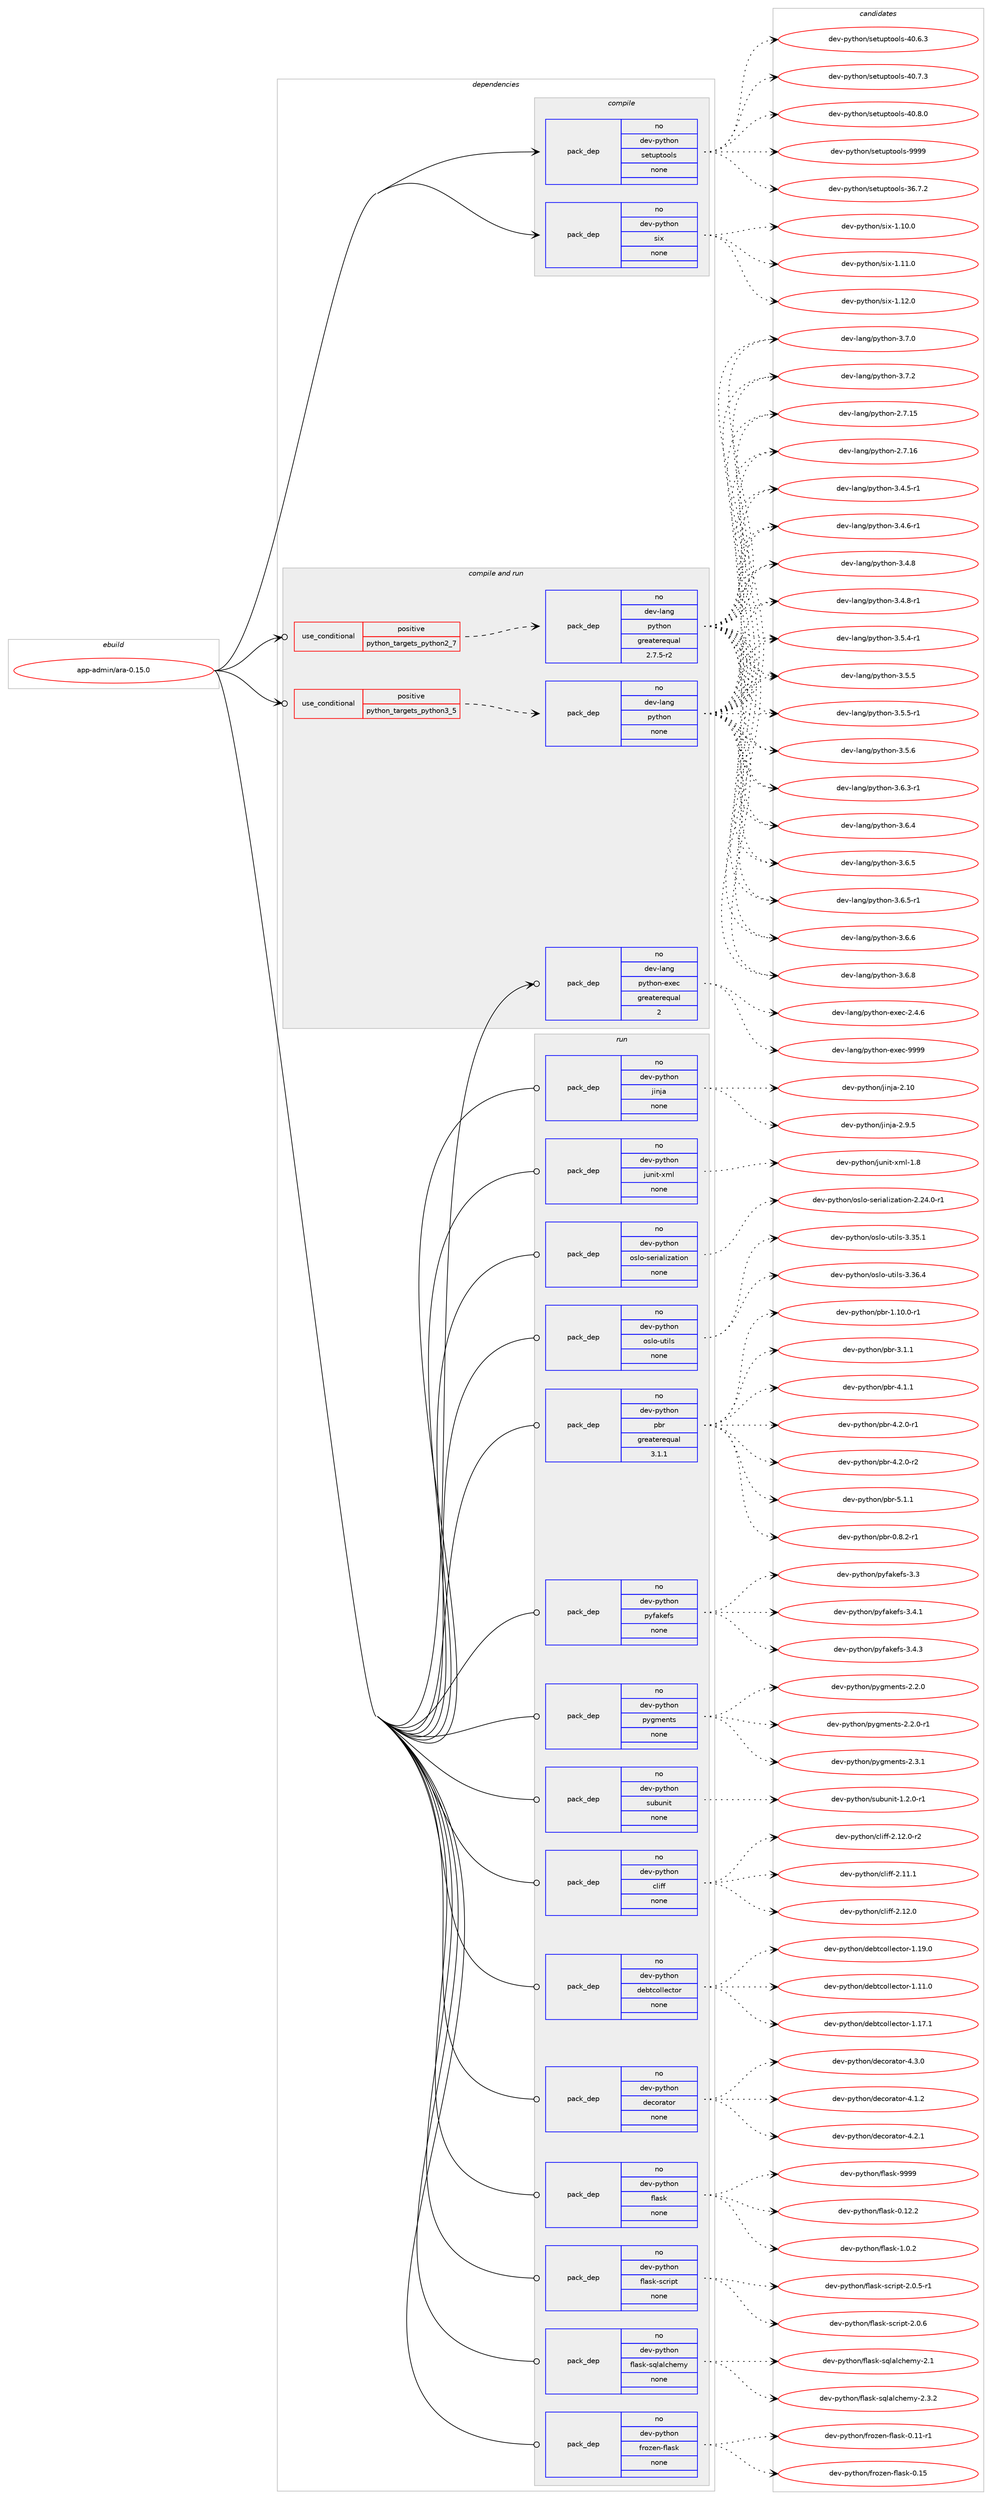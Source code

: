 digraph prolog {

# *************
# Graph options
# *************

newrank=true;
concentrate=true;
compound=true;
graph [rankdir=LR,fontname=Helvetica,fontsize=10,ranksep=1.5];#, ranksep=2.5, nodesep=0.2];
edge  [arrowhead=vee];
node  [fontname=Helvetica,fontsize=10];

# **********
# The ebuild
# **********

subgraph cluster_leftcol {
color=gray;
rank=same;
label=<<i>ebuild</i>>;
id [label="app-admin/ara-0.15.0", color=red, width=4, href="../app-admin/ara-0.15.0.svg"];
}

# ****************
# The dependencies
# ****************

subgraph cluster_midcol {
color=gray;
label=<<i>dependencies</i>>;
subgraph cluster_compile {
fillcolor="#eeeeee";
style=filled;
label=<<i>compile</i>>;
subgraph pack899755 {
dependency1263937 [label=<<TABLE BORDER="0" CELLBORDER="1" CELLSPACING="0" CELLPADDING="4" WIDTH="220"><TR><TD ROWSPAN="6" CELLPADDING="30">pack_dep</TD></TR><TR><TD WIDTH="110">no</TD></TR><TR><TD>dev-python</TD></TR><TR><TD>setuptools</TD></TR><TR><TD>none</TD></TR><TR><TD></TD></TR></TABLE>>, shape=none, color=blue];
}
id:e -> dependency1263937:w [weight=20,style="solid",arrowhead="vee"];
subgraph pack899756 {
dependency1263938 [label=<<TABLE BORDER="0" CELLBORDER="1" CELLSPACING="0" CELLPADDING="4" WIDTH="220"><TR><TD ROWSPAN="6" CELLPADDING="30">pack_dep</TD></TR><TR><TD WIDTH="110">no</TD></TR><TR><TD>dev-python</TD></TR><TR><TD>six</TD></TR><TR><TD>none</TD></TR><TR><TD></TD></TR></TABLE>>, shape=none, color=blue];
}
id:e -> dependency1263938:w [weight=20,style="solid",arrowhead="vee"];
}
subgraph cluster_compileandrun {
fillcolor="#eeeeee";
style=filled;
label=<<i>compile and run</i>>;
subgraph cond344609 {
dependency1263939 [label=<<TABLE BORDER="0" CELLBORDER="1" CELLSPACING="0" CELLPADDING="4"><TR><TD ROWSPAN="3" CELLPADDING="10">use_conditional</TD></TR><TR><TD>positive</TD></TR><TR><TD>python_targets_python2_7</TD></TR></TABLE>>, shape=none, color=red];
subgraph pack899757 {
dependency1263940 [label=<<TABLE BORDER="0" CELLBORDER="1" CELLSPACING="0" CELLPADDING="4" WIDTH="220"><TR><TD ROWSPAN="6" CELLPADDING="30">pack_dep</TD></TR><TR><TD WIDTH="110">no</TD></TR><TR><TD>dev-lang</TD></TR><TR><TD>python</TD></TR><TR><TD>greaterequal</TD></TR><TR><TD>2.7.5-r2</TD></TR></TABLE>>, shape=none, color=blue];
}
dependency1263939:e -> dependency1263940:w [weight=20,style="dashed",arrowhead="vee"];
}
id:e -> dependency1263939:w [weight=20,style="solid",arrowhead="odotvee"];
subgraph cond344610 {
dependency1263941 [label=<<TABLE BORDER="0" CELLBORDER="1" CELLSPACING="0" CELLPADDING="4"><TR><TD ROWSPAN="3" CELLPADDING="10">use_conditional</TD></TR><TR><TD>positive</TD></TR><TR><TD>python_targets_python3_5</TD></TR></TABLE>>, shape=none, color=red];
subgraph pack899758 {
dependency1263942 [label=<<TABLE BORDER="0" CELLBORDER="1" CELLSPACING="0" CELLPADDING="4" WIDTH="220"><TR><TD ROWSPAN="6" CELLPADDING="30">pack_dep</TD></TR><TR><TD WIDTH="110">no</TD></TR><TR><TD>dev-lang</TD></TR><TR><TD>python</TD></TR><TR><TD>none</TD></TR><TR><TD></TD></TR></TABLE>>, shape=none, color=blue];
}
dependency1263941:e -> dependency1263942:w [weight=20,style="dashed",arrowhead="vee"];
}
id:e -> dependency1263941:w [weight=20,style="solid",arrowhead="odotvee"];
subgraph pack899759 {
dependency1263943 [label=<<TABLE BORDER="0" CELLBORDER="1" CELLSPACING="0" CELLPADDING="4" WIDTH="220"><TR><TD ROWSPAN="6" CELLPADDING="30">pack_dep</TD></TR><TR><TD WIDTH="110">no</TD></TR><TR><TD>dev-lang</TD></TR><TR><TD>python-exec</TD></TR><TR><TD>greaterequal</TD></TR><TR><TD>2</TD></TR></TABLE>>, shape=none, color=blue];
}
id:e -> dependency1263943:w [weight=20,style="solid",arrowhead="odotvee"];
}
subgraph cluster_run {
fillcolor="#eeeeee";
style=filled;
label=<<i>run</i>>;
subgraph pack899760 {
dependency1263944 [label=<<TABLE BORDER="0" CELLBORDER="1" CELLSPACING="0" CELLPADDING="4" WIDTH="220"><TR><TD ROWSPAN="6" CELLPADDING="30">pack_dep</TD></TR><TR><TD WIDTH="110">no</TD></TR><TR><TD>dev-python</TD></TR><TR><TD>cliff</TD></TR><TR><TD>none</TD></TR><TR><TD></TD></TR></TABLE>>, shape=none, color=blue];
}
id:e -> dependency1263944:w [weight=20,style="solid",arrowhead="odot"];
subgraph pack899761 {
dependency1263945 [label=<<TABLE BORDER="0" CELLBORDER="1" CELLSPACING="0" CELLPADDING="4" WIDTH="220"><TR><TD ROWSPAN="6" CELLPADDING="30">pack_dep</TD></TR><TR><TD WIDTH="110">no</TD></TR><TR><TD>dev-python</TD></TR><TR><TD>debtcollector</TD></TR><TR><TD>none</TD></TR><TR><TD></TD></TR></TABLE>>, shape=none, color=blue];
}
id:e -> dependency1263945:w [weight=20,style="solid",arrowhead="odot"];
subgraph pack899762 {
dependency1263946 [label=<<TABLE BORDER="0" CELLBORDER="1" CELLSPACING="0" CELLPADDING="4" WIDTH="220"><TR><TD ROWSPAN="6" CELLPADDING="30">pack_dep</TD></TR><TR><TD WIDTH="110">no</TD></TR><TR><TD>dev-python</TD></TR><TR><TD>decorator</TD></TR><TR><TD>none</TD></TR><TR><TD></TD></TR></TABLE>>, shape=none, color=blue];
}
id:e -> dependency1263946:w [weight=20,style="solid",arrowhead="odot"];
subgraph pack899763 {
dependency1263947 [label=<<TABLE BORDER="0" CELLBORDER="1" CELLSPACING="0" CELLPADDING="4" WIDTH="220"><TR><TD ROWSPAN="6" CELLPADDING="30">pack_dep</TD></TR><TR><TD WIDTH="110">no</TD></TR><TR><TD>dev-python</TD></TR><TR><TD>flask</TD></TR><TR><TD>none</TD></TR><TR><TD></TD></TR></TABLE>>, shape=none, color=blue];
}
id:e -> dependency1263947:w [weight=20,style="solid",arrowhead="odot"];
subgraph pack899764 {
dependency1263948 [label=<<TABLE BORDER="0" CELLBORDER="1" CELLSPACING="0" CELLPADDING="4" WIDTH="220"><TR><TD ROWSPAN="6" CELLPADDING="30">pack_dep</TD></TR><TR><TD WIDTH="110">no</TD></TR><TR><TD>dev-python</TD></TR><TR><TD>flask-script</TD></TR><TR><TD>none</TD></TR><TR><TD></TD></TR></TABLE>>, shape=none, color=blue];
}
id:e -> dependency1263948:w [weight=20,style="solid",arrowhead="odot"];
subgraph pack899765 {
dependency1263949 [label=<<TABLE BORDER="0" CELLBORDER="1" CELLSPACING="0" CELLPADDING="4" WIDTH="220"><TR><TD ROWSPAN="6" CELLPADDING="30">pack_dep</TD></TR><TR><TD WIDTH="110">no</TD></TR><TR><TD>dev-python</TD></TR><TR><TD>flask-sqlalchemy</TD></TR><TR><TD>none</TD></TR><TR><TD></TD></TR></TABLE>>, shape=none, color=blue];
}
id:e -> dependency1263949:w [weight=20,style="solid",arrowhead="odot"];
subgraph pack899766 {
dependency1263950 [label=<<TABLE BORDER="0" CELLBORDER="1" CELLSPACING="0" CELLPADDING="4" WIDTH="220"><TR><TD ROWSPAN="6" CELLPADDING="30">pack_dep</TD></TR><TR><TD WIDTH="110">no</TD></TR><TR><TD>dev-python</TD></TR><TR><TD>frozen-flask</TD></TR><TR><TD>none</TD></TR><TR><TD></TD></TR></TABLE>>, shape=none, color=blue];
}
id:e -> dependency1263950:w [weight=20,style="solid",arrowhead="odot"];
subgraph pack899767 {
dependency1263951 [label=<<TABLE BORDER="0" CELLBORDER="1" CELLSPACING="0" CELLPADDING="4" WIDTH="220"><TR><TD ROWSPAN="6" CELLPADDING="30">pack_dep</TD></TR><TR><TD WIDTH="110">no</TD></TR><TR><TD>dev-python</TD></TR><TR><TD>jinja</TD></TR><TR><TD>none</TD></TR><TR><TD></TD></TR></TABLE>>, shape=none, color=blue];
}
id:e -> dependency1263951:w [weight=20,style="solid",arrowhead="odot"];
subgraph pack899768 {
dependency1263952 [label=<<TABLE BORDER="0" CELLBORDER="1" CELLSPACING="0" CELLPADDING="4" WIDTH="220"><TR><TD ROWSPAN="6" CELLPADDING="30">pack_dep</TD></TR><TR><TD WIDTH="110">no</TD></TR><TR><TD>dev-python</TD></TR><TR><TD>junit-xml</TD></TR><TR><TD>none</TD></TR><TR><TD></TD></TR></TABLE>>, shape=none, color=blue];
}
id:e -> dependency1263952:w [weight=20,style="solid",arrowhead="odot"];
subgraph pack899769 {
dependency1263953 [label=<<TABLE BORDER="0" CELLBORDER="1" CELLSPACING="0" CELLPADDING="4" WIDTH="220"><TR><TD ROWSPAN="6" CELLPADDING="30">pack_dep</TD></TR><TR><TD WIDTH="110">no</TD></TR><TR><TD>dev-python</TD></TR><TR><TD>oslo-serialization</TD></TR><TR><TD>none</TD></TR><TR><TD></TD></TR></TABLE>>, shape=none, color=blue];
}
id:e -> dependency1263953:w [weight=20,style="solid",arrowhead="odot"];
subgraph pack899770 {
dependency1263954 [label=<<TABLE BORDER="0" CELLBORDER="1" CELLSPACING="0" CELLPADDING="4" WIDTH="220"><TR><TD ROWSPAN="6" CELLPADDING="30">pack_dep</TD></TR><TR><TD WIDTH="110">no</TD></TR><TR><TD>dev-python</TD></TR><TR><TD>oslo-utils</TD></TR><TR><TD>none</TD></TR><TR><TD></TD></TR></TABLE>>, shape=none, color=blue];
}
id:e -> dependency1263954:w [weight=20,style="solid",arrowhead="odot"];
subgraph pack899771 {
dependency1263955 [label=<<TABLE BORDER="0" CELLBORDER="1" CELLSPACING="0" CELLPADDING="4" WIDTH="220"><TR><TD ROWSPAN="6" CELLPADDING="30">pack_dep</TD></TR><TR><TD WIDTH="110">no</TD></TR><TR><TD>dev-python</TD></TR><TR><TD>pbr</TD></TR><TR><TD>greaterequal</TD></TR><TR><TD>3.1.1</TD></TR></TABLE>>, shape=none, color=blue];
}
id:e -> dependency1263955:w [weight=20,style="solid",arrowhead="odot"];
subgraph pack899772 {
dependency1263956 [label=<<TABLE BORDER="0" CELLBORDER="1" CELLSPACING="0" CELLPADDING="4" WIDTH="220"><TR><TD ROWSPAN="6" CELLPADDING="30">pack_dep</TD></TR><TR><TD WIDTH="110">no</TD></TR><TR><TD>dev-python</TD></TR><TR><TD>pyfakefs</TD></TR><TR><TD>none</TD></TR><TR><TD></TD></TR></TABLE>>, shape=none, color=blue];
}
id:e -> dependency1263956:w [weight=20,style="solid",arrowhead="odot"];
subgraph pack899773 {
dependency1263957 [label=<<TABLE BORDER="0" CELLBORDER="1" CELLSPACING="0" CELLPADDING="4" WIDTH="220"><TR><TD ROWSPAN="6" CELLPADDING="30">pack_dep</TD></TR><TR><TD WIDTH="110">no</TD></TR><TR><TD>dev-python</TD></TR><TR><TD>pygments</TD></TR><TR><TD>none</TD></TR><TR><TD></TD></TR></TABLE>>, shape=none, color=blue];
}
id:e -> dependency1263957:w [weight=20,style="solid",arrowhead="odot"];
subgraph pack899774 {
dependency1263958 [label=<<TABLE BORDER="0" CELLBORDER="1" CELLSPACING="0" CELLPADDING="4" WIDTH="220"><TR><TD ROWSPAN="6" CELLPADDING="30">pack_dep</TD></TR><TR><TD WIDTH="110">no</TD></TR><TR><TD>dev-python</TD></TR><TR><TD>subunit</TD></TR><TR><TD>none</TD></TR><TR><TD></TD></TR></TABLE>>, shape=none, color=blue];
}
id:e -> dependency1263958:w [weight=20,style="solid",arrowhead="odot"];
}
}

# **************
# The candidates
# **************

subgraph cluster_choices {
rank=same;
color=gray;
label=<<i>candidates</i>>;

subgraph choice899755 {
color=black;
nodesep=1;
choice100101118451121211161041111104711510111611711211611111110811545515446554650 [label="dev-python/setuptools-36.7.2", color=red, width=4,href="../dev-python/setuptools-36.7.2.svg"];
choice100101118451121211161041111104711510111611711211611111110811545524846544651 [label="dev-python/setuptools-40.6.3", color=red, width=4,href="../dev-python/setuptools-40.6.3.svg"];
choice100101118451121211161041111104711510111611711211611111110811545524846554651 [label="dev-python/setuptools-40.7.3", color=red, width=4,href="../dev-python/setuptools-40.7.3.svg"];
choice100101118451121211161041111104711510111611711211611111110811545524846564648 [label="dev-python/setuptools-40.8.0", color=red, width=4,href="../dev-python/setuptools-40.8.0.svg"];
choice10010111845112121116104111110471151011161171121161111111081154557575757 [label="dev-python/setuptools-9999", color=red, width=4,href="../dev-python/setuptools-9999.svg"];
dependency1263937:e -> choice100101118451121211161041111104711510111611711211611111110811545515446554650:w [style=dotted,weight="100"];
dependency1263937:e -> choice100101118451121211161041111104711510111611711211611111110811545524846544651:w [style=dotted,weight="100"];
dependency1263937:e -> choice100101118451121211161041111104711510111611711211611111110811545524846554651:w [style=dotted,weight="100"];
dependency1263937:e -> choice100101118451121211161041111104711510111611711211611111110811545524846564648:w [style=dotted,weight="100"];
dependency1263937:e -> choice10010111845112121116104111110471151011161171121161111111081154557575757:w [style=dotted,weight="100"];
}
subgraph choice899756 {
color=black;
nodesep=1;
choice100101118451121211161041111104711510512045494649484648 [label="dev-python/six-1.10.0", color=red, width=4,href="../dev-python/six-1.10.0.svg"];
choice100101118451121211161041111104711510512045494649494648 [label="dev-python/six-1.11.0", color=red, width=4,href="../dev-python/six-1.11.0.svg"];
choice100101118451121211161041111104711510512045494649504648 [label="dev-python/six-1.12.0", color=red, width=4,href="../dev-python/six-1.12.0.svg"];
dependency1263938:e -> choice100101118451121211161041111104711510512045494649484648:w [style=dotted,weight="100"];
dependency1263938:e -> choice100101118451121211161041111104711510512045494649494648:w [style=dotted,weight="100"];
dependency1263938:e -> choice100101118451121211161041111104711510512045494649504648:w [style=dotted,weight="100"];
}
subgraph choice899757 {
color=black;
nodesep=1;
choice10010111845108971101034711212111610411111045504655464953 [label="dev-lang/python-2.7.15", color=red, width=4,href="../dev-lang/python-2.7.15.svg"];
choice10010111845108971101034711212111610411111045504655464954 [label="dev-lang/python-2.7.16", color=red, width=4,href="../dev-lang/python-2.7.16.svg"];
choice1001011184510897110103471121211161041111104551465246534511449 [label="dev-lang/python-3.4.5-r1", color=red, width=4,href="../dev-lang/python-3.4.5-r1.svg"];
choice1001011184510897110103471121211161041111104551465246544511449 [label="dev-lang/python-3.4.6-r1", color=red, width=4,href="../dev-lang/python-3.4.6-r1.svg"];
choice100101118451089711010347112121116104111110455146524656 [label="dev-lang/python-3.4.8", color=red, width=4,href="../dev-lang/python-3.4.8.svg"];
choice1001011184510897110103471121211161041111104551465246564511449 [label="dev-lang/python-3.4.8-r1", color=red, width=4,href="../dev-lang/python-3.4.8-r1.svg"];
choice1001011184510897110103471121211161041111104551465346524511449 [label="dev-lang/python-3.5.4-r1", color=red, width=4,href="../dev-lang/python-3.5.4-r1.svg"];
choice100101118451089711010347112121116104111110455146534653 [label="dev-lang/python-3.5.5", color=red, width=4,href="../dev-lang/python-3.5.5.svg"];
choice1001011184510897110103471121211161041111104551465346534511449 [label="dev-lang/python-3.5.5-r1", color=red, width=4,href="../dev-lang/python-3.5.5-r1.svg"];
choice100101118451089711010347112121116104111110455146534654 [label="dev-lang/python-3.5.6", color=red, width=4,href="../dev-lang/python-3.5.6.svg"];
choice1001011184510897110103471121211161041111104551465446514511449 [label="dev-lang/python-3.6.3-r1", color=red, width=4,href="../dev-lang/python-3.6.3-r1.svg"];
choice100101118451089711010347112121116104111110455146544652 [label="dev-lang/python-3.6.4", color=red, width=4,href="../dev-lang/python-3.6.4.svg"];
choice100101118451089711010347112121116104111110455146544653 [label="dev-lang/python-3.6.5", color=red, width=4,href="../dev-lang/python-3.6.5.svg"];
choice1001011184510897110103471121211161041111104551465446534511449 [label="dev-lang/python-3.6.5-r1", color=red, width=4,href="../dev-lang/python-3.6.5-r1.svg"];
choice100101118451089711010347112121116104111110455146544654 [label="dev-lang/python-3.6.6", color=red, width=4,href="../dev-lang/python-3.6.6.svg"];
choice100101118451089711010347112121116104111110455146544656 [label="dev-lang/python-3.6.8", color=red, width=4,href="../dev-lang/python-3.6.8.svg"];
choice100101118451089711010347112121116104111110455146554648 [label="dev-lang/python-3.7.0", color=red, width=4,href="../dev-lang/python-3.7.0.svg"];
choice100101118451089711010347112121116104111110455146554650 [label="dev-lang/python-3.7.2", color=red, width=4,href="../dev-lang/python-3.7.2.svg"];
dependency1263940:e -> choice10010111845108971101034711212111610411111045504655464953:w [style=dotted,weight="100"];
dependency1263940:e -> choice10010111845108971101034711212111610411111045504655464954:w [style=dotted,weight="100"];
dependency1263940:e -> choice1001011184510897110103471121211161041111104551465246534511449:w [style=dotted,weight="100"];
dependency1263940:e -> choice1001011184510897110103471121211161041111104551465246544511449:w [style=dotted,weight="100"];
dependency1263940:e -> choice100101118451089711010347112121116104111110455146524656:w [style=dotted,weight="100"];
dependency1263940:e -> choice1001011184510897110103471121211161041111104551465246564511449:w [style=dotted,weight="100"];
dependency1263940:e -> choice1001011184510897110103471121211161041111104551465346524511449:w [style=dotted,weight="100"];
dependency1263940:e -> choice100101118451089711010347112121116104111110455146534653:w [style=dotted,weight="100"];
dependency1263940:e -> choice1001011184510897110103471121211161041111104551465346534511449:w [style=dotted,weight="100"];
dependency1263940:e -> choice100101118451089711010347112121116104111110455146534654:w [style=dotted,weight="100"];
dependency1263940:e -> choice1001011184510897110103471121211161041111104551465446514511449:w [style=dotted,weight="100"];
dependency1263940:e -> choice100101118451089711010347112121116104111110455146544652:w [style=dotted,weight="100"];
dependency1263940:e -> choice100101118451089711010347112121116104111110455146544653:w [style=dotted,weight="100"];
dependency1263940:e -> choice1001011184510897110103471121211161041111104551465446534511449:w [style=dotted,weight="100"];
dependency1263940:e -> choice100101118451089711010347112121116104111110455146544654:w [style=dotted,weight="100"];
dependency1263940:e -> choice100101118451089711010347112121116104111110455146544656:w [style=dotted,weight="100"];
dependency1263940:e -> choice100101118451089711010347112121116104111110455146554648:w [style=dotted,weight="100"];
dependency1263940:e -> choice100101118451089711010347112121116104111110455146554650:w [style=dotted,weight="100"];
}
subgraph choice899758 {
color=black;
nodesep=1;
choice10010111845108971101034711212111610411111045504655464953 [label="dev-lang/python-2.7.15", color=red, width=4,href="../dev-lang/python-2.7.15.svg"];
choice10010111845108971101034711212111610411111045504655464954 [label="dev-lang/python-2.7.16", color=red, width=4,href="../dev-lang/python-2.7.16.svg"];
choice1001011184510897110103471121211161041111104551465246534511449 [label="dev-lang/python-3.4.5-r1", color=red, width=4,href="../dev-lang/python-3.4.5-r1.svg"];
choice1001011184510897110103471121211161041111104551465246544511449 [label="dev-lang/python-3.4.6-r1", color=red, width=4,href="../dev-lang/python-3.4.6-r1.svg"];
choice100101118451089711010347112121116104111110455146524656 [label="dev-lang/python-3.4.8", color=red, width=4,href="../dev-lang/python-3.4.8.svg"];
choice1001011184510897110103471121211161041111104551465246564511449 [label="dev-lang/python-3.4.8-r1", color=red, width=4,href="../dev-lang/python-3.4.8-r1.svg"];
choice1001011184510897110103471121211161041111104551465346524511449 [label="dev-lang/python-3.5.4-r1", color=red, width=4,href="../dev-lang/python-3.5.4-r1.svg"];
choice100101118451089711010347112121116104111110455146534653 [label="dev-lang/python-3.5.5", color=red, width=4,href="../dev-lang/python-3.5.5.svg"];
choice1001011184510897110103471121211161041111104551465346534511449 [label="dev-lang/python-3.5.5-r1", color=red, width=4,href="../dev-lang/python-3.5.5-r1.svg"];
choice100101118451089711010347112121116104111110455146534654 [label="dev-lang/python-3.5.6", color=red, width=4,href="../dev-lang/python-3.5.6.svg"];
choice1001011184510897110103471121211161041111104551465446514511449 [label="dev-lang/python-3.6.3-r1", color=red, width=4,href="../dev-lang/python-3.6.3-r1.svg"];
choice100101118451089711010347112121116104111110455146544652 [label="dev-lang/python-3.6.4", color=red, width=4,href="../dev-lang/python-3.6.4.svg"];
choice100101118451089711010347112121116104111110455146544653 [label="dev-lang/python-3.6.5", color=red, width=4,href="../dev-lang/python-3.6.5.svg"];
choice1001011184510897110103471121211161041111104551465446534511449 [label="dev-lang/python-3.6.5-r1", color=red, width=4,href="../dev-lang/python-3.6.5-r1.svg"];
choice100101118451089711010347112121116104111110455146544654 [label="dev-lang/python-3.6.6", color=red, width=4,href="../dev-lang/python-3.6.6.svg"];
choice100101118451089711010347112121116104111110455146544656 [label="dev-lang/python-3.6.8", color=red, width=4,href="../dev-lang/python-3.6.8.svg"];
choice100101118451089711010347112121116104111110455146554648 [label="dev-lang/python-3.7.0", color=red, width=4,href="../dev-lang/python-3.7.0.svg"];
choice100101118451089711010347112121116104111110455146554650 [label="dev-lang/python-3.7.2", color=red, width=4,href="../dev-lang/python-3.7.2.svg"];
dependency1263942:e -> choice10010111845108971101034711212111610411111045504655464953:w [style=dotted,weight="100"];
dependency1263942:e -> choice10010111845108971101034711212111610411111045504655464954:w [style=dotted,weight="100"];
dependency1263942:e -> choice1001011184510897110103471121211161041111104551465246534511449:w [style=dotted,weight="100"];
dependency1263942:e -> choice1001011184510897110103471121211161041111104551465246544511449:w [style=dotted,weight="100"];
dependency1263942:e -> choice100101118451089711010347112121116104111110455146524656:w [style=dotted,weight="100"];
dependency1263942:e -> choice1001011184510897110103471121211161041111104551465246564511449:w [style=dotted,weight="100"];
dependency1263942:e -> choice1001011184510897110103471121211161041111104551465346524511449:w [style=dotted,weight="100"];
dependency1263942:e -> choice100101118451089711010347112121116104111110455146534653:w [style=dotted,weight="100"];
dependency1263942:e -> choice1001011184510897110103471121211161041111104551465346534511449:w [style=dotted,weight="100"];
dependency1263942:e -> choice100101118451089711010347112121116104111110455146534654:w [style=dotted,weight="100"];
dependency1263942:e -> choice1001011184510897110103471121211161041111104551465446514511449:w [style=dotted,weight="100"];
dependency1263942:e -> choice100101118451089711010347112121116104111110455146544652:w [style=dotted,weight="100"];
dependency1263942:e -> choice100101118451089711010347112121116104111110455146544653:w [style=dotted,weight="100"];
dependency1263942:e -> choice1001011184510897110103471121211161041111104551465446534511449:w [style=dotted,weight="100"];
dependency1263942:e -> choice100101118451089711010347112121116104111110455146544654:w [style=dotted,weight="100"];
dependency1263942:e -> choice100101118451089711010347112121116104111110455146544656:w [style=dotted,weight="100"];
dependency1263942:e -> choice100101118451089711010347112121116104111110455146554648:w [style=dotted,weight="100"];
dependency1263942:e -> choice100101118451089711010347112121116104111110455146554650:w [style=dotted,weight="100"];
}
subgraph choice899759 {
color=black;
nodesep=1;
choice1001011184510897110103471121211161041111104510112010199455046524654 [label="dev-lang/python-exec-2.4.6", color=red, width=4,href="../dev-lang/python-exec-2.4.6.svg"];
choice10010111845108971101034711212111610411111045101120101994557575757 [label="dev-lang/python-exec-9999", color=red, width=4,href="../dev-lang/python-exec-9999.svg"];
dependency1263943:e -> choice1001011184510897110103471121211161041111104510112010199455046524654:w [style=dotted,weight="100"];
dependency1263943:e -> choice10010111845108971101034711212111610411111045101120101994557575757:w [style=dotted,weight="100"];
}
subgraph choice899760 {
color=black;
nodesep=1;
choice10010111845112121116104111110479910810510210245504649494649 [label="dev-python/cliff-2.11.1", color=red, width=4,href="../dev-python/cliff-2.11.1.svg"];
choice10010111845112121116104111110479910810510210245504649504648 [label="dev-python/cliff-2.12.0", color=red, width=4,href="../dev-python/cliff-2.12.0.svg"];
choice100101118451121211161041111104799108105102102455046495046484511450 [label="dev-python/cliff-2.12.0-r2", color=red, width=4,href="../dev-python/cliff-2.12.0-r2.svg"];
dependency1263944:e -> choice10010111845112121116104111110479910810510210245504649494649:w [style=dotted,weight="100"];
dependency1263944:e -> choice10010111845112121116104111110479910810510210245504649504648:w [style=dotted,weight="100"];
dependency1263944:e -> choice100101118451121211161041111104799108105102102455046495046484511450:w [style=dotted,weight="100"];
}
subgraph choice899761 {
color=black;
nodesep=1;
choice100101118451121211161041111104710010198116991111081081019911611111445494649494648 [label="dev-python/debtcollector-1.11.0", color=red, width=4,href="../dev-python/debtcollector-1.11.0.svg"];
choice100101118451121211161041111104710010198116991111081081019911611111445494649554649 [label="dev-python/debtcollector-1.17.1", color=red, width=4,href="../dev-python/debtcollector-1.17.1.svg"];
choice100101118451121211161041111104710010198116991111081081019911611111445494649574648 [label="dev-python/debtcollector-1.19.0", color=red, width=4,href="../dev-python/debtcollector-1.19.0.svg"];
dependency1263945:e -> choice100101118451121211161041111104710010198116991111081081019911611111445494649494648:w [style=dotted,weight="100"];
dependency1263945:e -> choice100101118451121211161041111104710010198116991111081081019911611111445494649554649:w [style=dotted,weight="100"];
dependency1263945:e -> choice100101118451121211161041111104710010198116991111081081019911611111445494649574648:w [style=dotted,weight="100"];
}
subgraph choice899762 {
color=black;
nodesep=1;
choice10010111845112121116104111110471001019911111497116111114455246494650 [label="dev-python/decorator-4.1.2", color=red, width=4,href="../dev-python/decorator-4.1.2.svg"];
choice10010111845112121116104111110471001019911111497116111114455246504649 [label="dev-python/decorator-4.2.1", color=red, width=4,href="../dev-python/decorator-4.2.1.svg"];
choice10010111845112121116104111110471001019911111497116111114455246514648 [label="dev-python/decorator-4.3.0", color=red, width=4,href="../dev-python/decorator-4.3.0.svg"];
dependency1263946:e -> choice10010111845112121116104111110471001019911111497116111114455246494650:w [style=dotted,weight="100"];
dependency1263946:e -> choice10010111845112121116104111110471001019911111497116111114455246504649:w [style=dotted,weight="100"];
dependency1263946:e -> choice10010111845112121116104111110471001019911111497116111114455246514648:w [style=dotted,weight="100"];
}
subgraph choice899763 {
color=black;
nodesep=1;
choice10010111845112121116104111110471021089711510745484649504650 [label="dev-python/flask-0.12.2", color=red, width=4,href="../dev-python/flask-0.12.2.svg"];
choice100101118451121211161041111104710210897115107454946484650 [label="dev-python/flask-1.0.2", color=red, width=4,href="../dev-python/flask-1.0.2.svg"];
choice1001011184511212111610411111047102108971151074557575757 [label="dev-python/flask-9999", color=red, width=4,href="../dev-python/flask-9999.svg"];
dependency1263947:e -> choice10010111845112121116104111110471021089711510745484649504650:w [style=dotted,weight="100"];
dependency1263947:e -> choice100101118451121211161041111104710210897115107454946484650:w [style=dotted,weight="100"];
dependency1263947:e -> choice1001011184511212111610411111047102108971151074557575757:w [style=dotted,weight="100"];
}
subgraph choice899764 {
color=black;
nodesep=1;
choice10010111845112121116104111110471021089711510745115991141051121164550464846534511449 [label="dev-python/flask-script-2.0.5-r1", color=red, width=4,href="../dev-python/flask-script-2.0.5-r1.svg"];
choice1001011184511212111610411111047102108971151074511599114105112116455046484654 [label="dev-python/flask-script-2.0.6", color=red, width=4,href="../dev-python/flask-script-2.0.6.svg"];
dependency1263948:e -> choice10010111845112121116104111110471021089711510745115991141051121164550464846534511449:w [style=dotted,weight="100"];
dependency1263948:e -> choice1001011184511212111610411111047102108971151074511599114105112116455046484654:w [style=dotted,weight="100"];
}
subgraph choice899765 {
color=black;
nodesep=1;
choice10010111845112121116104111110471021089711510745115113108971089910410110912145504649 [label="dev-python/flask-sqlalchemy-2.1", color=red, width=4,href="../dev-python/flask-sqlalchemy-2.1.svg"];
choice100101118451121211161041111104710210897115107451151131089710899104101109121455046514650 [label="dev-python/flask-sqlalchemy-2.3.2", color=red, width=4,href="../dev-python/flask-sqlalchemy-2.3.2.svg"];
dependency1263949:e -> choice10010111845112121116104111110471021089711510745115113108971089910410110912145504649:w [style=dotted,weight="100"];
dependency1263949:e -> choice100101118451121211161041111104710210897115107451151131089710899104101109121455046514650:w [style=dotted,weight="100"];
}
subgraph choice899766 {
color=black;
nodesep=1;
choice1001011184511212111610411111047102114111122101110451021089711510745484649494511449 [label="dev-python/frozen-flask-0.11-r1", color=red, width=4,href="../dev-python/frozen-flask-0.11-r1.svg"];
choice100101118451121211161041111104710211411112210111045102108971151074548464953 [label="dev-python/frozen-flask-0.15", color=red, width=4,href="../dev-python/frozen-flask-0.15.svg"];
dependency1263950:e -> choice1001011184511212111610411111047102114111122101110451021089711510745484649494511449:w [style=dotted,weight="100"];
dependency1263950:e -> choice100101118451121211161041111104710211411112210111045102108971151074548464953:w [style=dotted,weight="100"];
}
subgraph choice899767 {
color=black;
nodesep=1;
choice1001011184511212111610411111047106105110106974550464948 [label="dev-python/jinja-2.10", color=red, width=4,href="../dev-python/jinja-2.10.svg"];
choice100101118451121211161041111104710610511010697455046574653 [label="dev-python/jinja-2.9.5", color=red, width=4,href="../dev-python/jinja-2.9.5.svg"];
dependency1263951:e -> choice1001011184511212111610411111047106105110106974550464948:w [style=dotted,weight="100"];
dependency1263951:e -> choice100101118451121211161041111104710610511010697455046574653:w [style=dotted,weight="100"];
}
subgraph choice899768 {
color=black;
nodesep=1;
choice10010111845112121116104111110471061171101051164512010910845494656 [label="dev-python/junit-xml-1.8", color=red, width=4,href="../dev-python/junit-xml-1.8.svg"];
dependency1263952:e -> choice10010111845112121116104111110471061171101051164512010910845494656:w [style=dotted,weight="100"];
}
subgraph choice899769 {
color=black;
nodesep=1;
choice1001011184511212111610411111047111115108111451151011141059710810512297116105111110455046505246484511449 [label="dev-python/oslo-serialization-2.24.0-r1", color=red, width=4,href="../dev-python/oslo-serialization-2.24.0-r1.svg"];
dependency1263953:e -> choice1001011184511212111610411111047111115108111451151011141059710810512297116105111110455046505246484511449:w [style=dotted,weight="100"];
}
subgraph choice899770 {
color=black;
nodesep=1;
choice10010111845112121116104111110471111151081114511711610510811545514651534649 [label="dev-python/oslo-utils-3.35.1", color=red, width=4,href="../dev-python/oslo-utils-3.35.1.svg"];
choice10010111845112121116104111110471111151081114511711610510811545514651544652 [label="dev-python/oslo-utils-3.36.4", color=red, width=4,href="../dev-python/oslo-utils-3.36.4.svg"];
dependency1263954:e -> choice10010111845112121116104111110471111151081114511711610510811545514651534649:w [style=dotted,weight="100"];
dependency1263954:e -> choice10010111845112121116104111110471111151081114511711610510811545514651544652:w [style=dotted,weight="100"];
}
subgraph choice899771 {
color=black;
nodesep=1;
choice1001011184511212111610411111047112981144548465646504511449 [label="dev-python/pbr-0.8.2-r1", color=red, width=4,href="../dev-python/pbr-0.8.2-r1.svg"];
choice100101118451121211161041111104711298114454946494846484511449 [label="dev-python/pbr-1.10.0-r1", color=red, width=4,href="../dev-python/pbr-1.10.0-r1.svg"];
choice100101118451121211161041111104711298114455146494649 [label="dev-python/pbr-3.1.1", color=red, width=4,href="../dev-python/pbr-3.1.1.svg"];
choice100101118451121211161041111104711298114455246494649 [label="dev-python/pbr-4.1.1", color=red, width=4,href="../dev-python/pbr-4.1.1.svg"];
choice1001011184511212111610411111047112981144552465046484511449 [label="dev-python/pbr-4.2.0-r1", color=red, width=4,href="../dev-python/pbr-4.2.0-r1.svg"];
choice1001011184511212111610411111047112981144552465046484511450 [label="dev-python/pbr-4.2.0-r2", color=red, width=4,href="../dev-python/pbr-4.2.0-r2.svg"];
choice100101118451121211161041111104711298114455346494649 [label="dev-python/pbr-5.1.1", color=red, width=4,href="../dev-python/pbr-5.1.1.svg"];
dependency1263955:e -> choice1001011184511212111610411111047112981144548465646504511449:w [style=dotted,weight="100"];
dependency1263955:e -> choice100101118451121211161041111104711298114454946494846484511449:w [style=dotted,weight="100"];
dependency1263955:e -> choice100101118451121211161041111104711298114455146494649:w [style=dotted,weight="100"];
dependency1263955:e -> choice100101118451121211161041111104711298114455246494649:w [style=dotted,weight="100"];
dependency1263955:e -> choice1001011184511212111610411111047112981144552465046484511449:w [style=dotted,weight="100"];
dependency1263955:e -> choice1001011184511212111610411111047112981144552465046484511450:w [style=dotted,weight="100"];
dependency1263955:e -> choice100101118451121211161041111104711298114455346494649:w [style=dotted,weight="100"];
}
subgraph choice899772 {
color=black;
nodesep=1;
choice10010111845112121116104111110471121211029710710110211545514651 [label="dev-python/pyfakefs-3.3", color=red, width=4,href="../dev-python/pyfakefs-3.3.svg"];
choice100101118451121211161041111104711212110297107101102115455146524649 [label="dev-python/pyfakefs-3.4.1", color=red, width=4,href="../dev-python/pyfakefs-3.4.1.svg"];
choice100101118451121211161041111104711212110297107101102115455146524651 [label="dev-python/pyfakefs-3.4.3", color=red, width=4,href="../dev-python/pyfakefs-3.4.3.svg"];
dependency1263956:e -> choice10010111845112121116104111110471121211029710710110211545514651:w [style=dotted,weight="100"];
dependency1263956:e -> choice100101118451121211161041111104711212110297107101102115455146524649:w [style=dotted,weight="100"];
dependency1263956:e -> choice100101118451121211161041111104711212110297107101102115455146524651:w [style=dotted,weight="100"];
}
subgraph choice899773 {
color=black;
nodesep=1;
choice1001011184511212111610411111047112121103109101110116115455046504648 [label="dev-python/pygments-2.2.0", color=red, width=4,href="../dev-python/pygments-2.2.0.svg"];
choice10010111845112121116104111110471121211031091011101161154550465046484511449 [label="dev-python/pygments-2.2.0-r1", color=red, width=4,href="../dev-python/pygments-2.2.0-r1.svg"];
choice1001011184511212111610411111047112121103109101110116115455046514649 [label="dev-python/pygments-2.3.1", color=red, width=4,href="../dev-python/pygments-2.3.1.svg"];
dependency1263957:e -> choice1001011184511212111610411111047112121103109101110116115455046504648:w [style=dotted,weight="100"];
dependency1263957:e -> choice10010111845112121116104111110471121211031091011101161154550465046484511449:w [style=dotted,weight="100"];
dependency1263957:e -> choice1001011184511212111610411111047112121103109101110116115455046514649:w [style=dotted,weight="100"];
}
subgraph choice899774 {
color=black;
nodesep=1;
choice1001011184511212111610411111047115117981171101051164549465046484511449 [label="dev-python/subunit-1.2.0-r1", color=red, width=4,href="../dev-python/subunit-1.2.0-r1.svg"];
dependency1263958:e -> choice1001011184511212111610411111047115117981171101051164549465046484511449:w [style=dotted,weight="100"];
}
}

}
